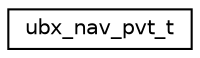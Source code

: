 digraph "Graphical Class Hierarchy"
{
  edge [fontname="Helvetica",fontsize="10",labelfontname="Helvetica",labelfontsize="10"];
  node [fontname="Helvetica",fontsize="10",shape=record];
  rankdir="LR";
  Node1 [label="ubx_nav_pvt_t",height=0.2,width=0.4,color="black", fillcolor="white", style="filled",URL="$structubx__nav__pvt__t.html"];
}
